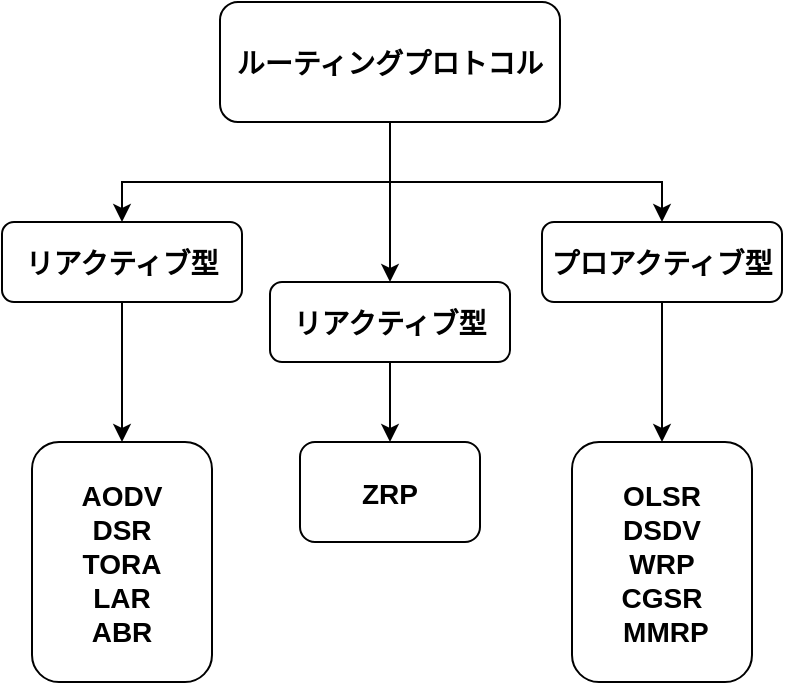 <mxfile version="26.0.11">
  <diagram name="ページ1" id="weE-28tovV2WwTA0eF0w">
    <mxGraphModel dx="940" dy="625" grid="1" gridSize="10" guides="1" tooltips="1" connect="1" arrows="1" fold="1" page="1" pageScale="1" pageWidth="827" pageHeight="1169" math="0" shadow="0">
      <root>
        <mxCell id="0" />
        <mxCell id="1" parent="0" />
        <mxCell id="1-M3Ek044AznfxuNTye2-17" value="" style="group;fontSize=14;fontStyle=1;" parent="1" vertex="1" connectable="0">
          <mxGeometry x="219" y="90" width="390" height="280" as="geometry" />
        </mxCell>
        <mxCell id="1-M3Ek044AznfxuNTye2-6" value="" style="edgeStyle=orthogonalEdgeStyle;rounded=0;orthogonalLoop=1;jettySize=auto;entryX=0.5;entryY=0;entryDx=0;entryDy=0;fontSize=14;fontStyle=1" parent="1-M3Ek044AznfxuNTye2-17" source="1-M3Ek044AznfxuNTye2-1" target="1-M3Ek044AznfxuNTye2-3" edge="1">
          <mxGeometry relative="1" as="geometry">
            <Array as="points">
              <mxPoint x="194" y="60" />
              <mxPoint x="60" y="60" />
            </Array>
          </mxGeometry>
        </mxCell>
        <mxCell id="1-M3Ek044AznfxuNTye2-7" value="" style="edgeStyle=orthogonalEdgeStyle;rounded=0;orthogonalLoop=1;jettySize=auto;entryX=0.5;entryY=0;entryDx=0;entryDy=0;fontSize=14;fontStyle=1" parent="1-M3Ek044AznfxuNTye2-17" source="1-M3Ek044AznfxuNTye2-1" target="1-M3Ek044AznfxuNTye2-4" edge="1">
          <mxGeometry relative="1" as="geometry" />
        </mxCell>
        <mxCell id="1-M3Ek044AznfxuNTye2-8" value="" style="edgeStyle=orthogonalEdgeStyle;rounded=0;orthogonalLoop=1;jettySize=auto;entryX=0.5;entryY=0;entryDx=0;entryDy=0;fontSize=14;fontStyle=1" parent="1-M3Ek044AznfxuNTye2-17" source="1-M3Ek044AznfxuNTye2-1" target="1-M3Ek044AznfxuNTye2-5" edge="1">
          <mxGeometry relative="1" as="geometry">
            <Array as="points">
              <mxPoint x="194" y="60" />
              <mxPoint x="330" y="60" />
            </Array>
          </mxGeometry>
        </mxCell>
        <mxCell id="1-M3Ek044AznfxuNTye2-1" value="ルーティングプロトコル" style="rounded=1;fontSize=14;fontStyle=1;" parent="1-M3Ek044AznfxuNTye2-17" vertex="1">
          <mxGeometry x="109" y="-30" width="170" height="60" as="geometry" />
        </mxCell>
        <mxCell id="1-M3Ek044AznfxuNTye2-13" value="" style="edgeStyle=orthogonalEdgeStyle;rounded=0;orthogonalLoop=1;jettySize=auto;entryX=0.5;entryY=0;entryDx=0;entryDy=0;fontSize=14;fontStyle=1" parent="1-M3Ek044AznfxuNTye2-17" source="1-M3Ek044AznfxuNTye2-3" target="1-M3Ek044AznfxuNTye2-10" edge="1">
          <mxGeometry relative="1" as="geometry" />
        </mxCell>
        <mxCell id="1-M3Ek044AznfxuNTye2-3" value="リアクティブ型" style="rounded=1;fontSize=14;fontStyle=1;" parent="1-M3Ek044AznfxuNTye2-17" vertex="1">
          <mxGeometry y="80" width="120" height="40" as="geometry" />
        </mxCell>
        <mxCell id="1-M3Ek044AznfxuNTye2-14" value="" style="edgeStyle=orthogonalEdgeStyle;rounded=0;orthogonalLoop=1;jettySize=auto;entryX=0.5;entryY=0;entryDx=0;entryDy=0;fontSize=14;fontStyle=1" parent="1-M3Ek044AznfxuNTye2-17" source="1-M3Ek044AznfxuNTye2-4" target="1-M3Ek044AznfxuNTye2-12" edge="1">
          <mxGeometry relative="1" as="geometry" />
        </mxCell>
        <mxCell id="1-M3Ek044AznfxuNTye2-4" value="リアクティブ型" style="rounded=1;fontSize=14;fontStyle=1;" parent="1-M3Ek044AznfxuNTye2-17" vertex="1">
          <mxGeometry x="134" y="110" width="120" height="40" as="geometry" />
        </mxCell>
        <mxCell id="1-M3Ek044AznfxuNTye2-15" value="" style="edgeStyle=orthogonalEdgeStyle;rounded=0;orthogonalLoop=1;jettySize=auto;entryX=0.5;entryY=0;entryDx=0;entryDy=0;fontSize=14;fontStyle=1" parent="1-M3Ek044AznfxuNTye2-17" source="1-M3Ek044AznfxuNTye2-5" target="1-M3Ek044AznfxuNTye2-11" edge="1">
          <mxGeometry relative="1" as="geometry" />
        </mxCell>
        <mxCell id="1-M3Ek044AznfxuNTye2-5" value="プロアクティブ型" style="rounded=1;fontSize=14;fontStyle=1;" parent="1-M3Ek044AznfxuNTye2-17" vertex="1">
          <mxGeometry x="270" y="80" width="120" height="40" as="geometry" />
        </mxCell>
        <mxCell id="1-M3Ek044AznfxuNTye2-10" value="AODV&#xa;DSR&#xa;TORA&#xa;LAR&#xa;ABR" style="rounded=1;fontSize=14;fontStyle=1;" parent="1-M3Ek044AznfxuNTye2-17" vertex="1">
          <mxGeometry x="15" y="190" width="90" height="120" as="geometry" />
        </mxCell>
        <mxCell id="1-M3Ek044AznfxuNTye2-11" value="OLSR&#xa;DSDV&#xa;WRP&#xa;CGSR&#xa; MMRP" style="rounded=1;fontSize=14;fontStyle=1;" parent="1-M3Ek044AznfxuNTye2-17" vertex="1">
          <mxGeometry x="285" y="190" width="90" height="120" as="geometry" />
        </mxCell>
        <mxCell id="1-M3Ek044AznfxuNTye2-12" value="ZRP" style="rounded=1;fontSize=14;fontStyle=1;" parent="1-M3Ek044AznfxuNTye2-17" vertex="1">
          <mxGeometry x="149" y="190" width="90" height="50" as="geometry" />
        </mxCell>
      </root>
    </mxGraphModel>
  </diagram>
</mxfile>
